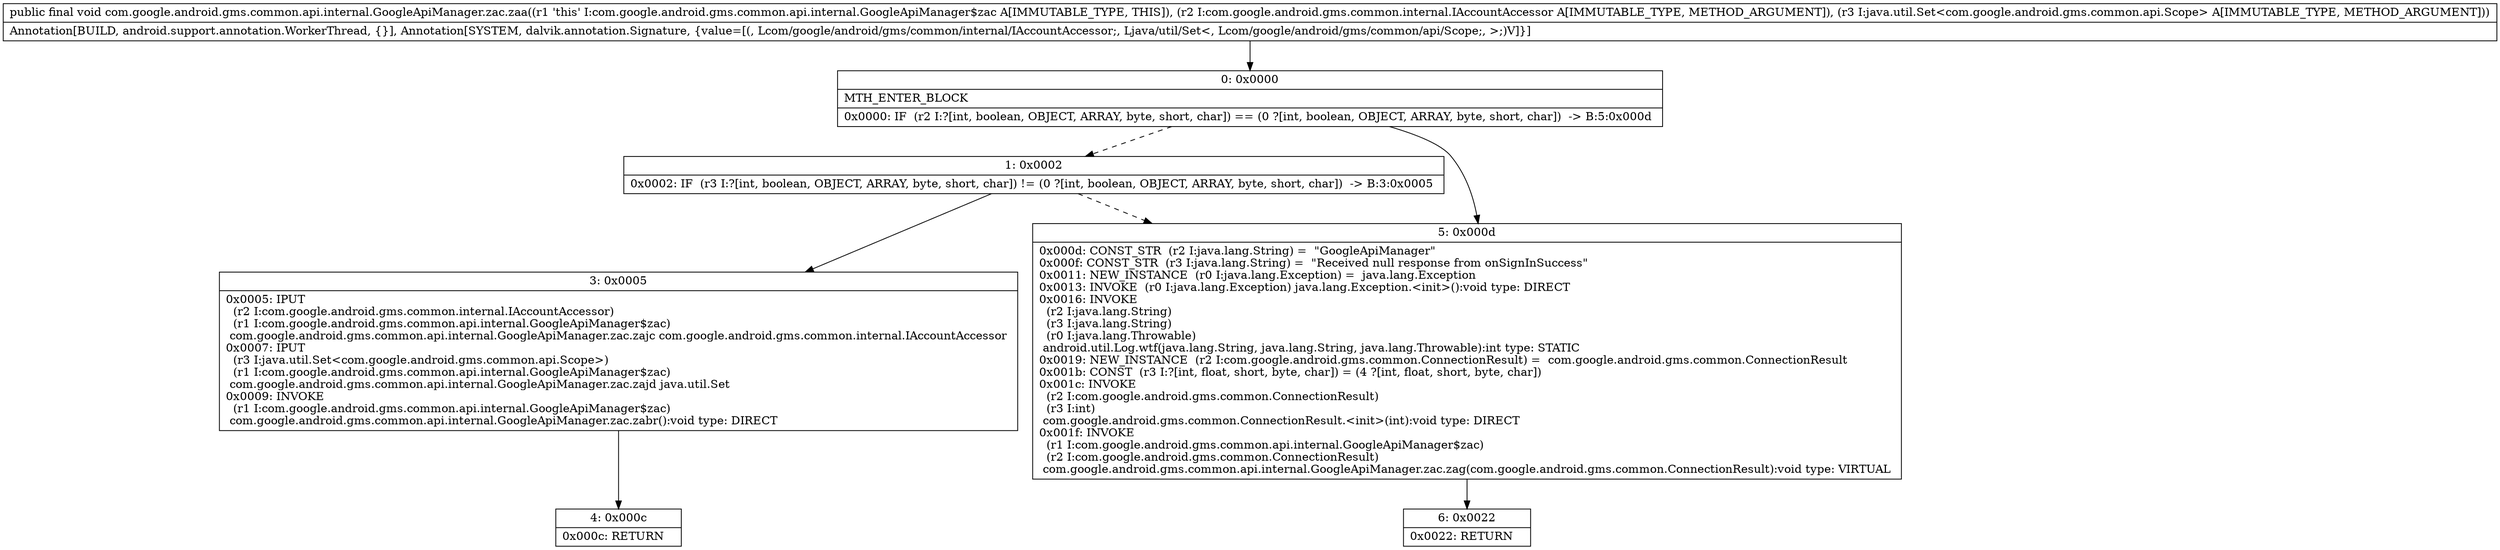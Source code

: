 digraph "CFG forcom.google.android.gms.common.api.internal.GoogleApiManager.zac.zaa(Lcom\/google\/android\/gms\/common\/internal\/IAccountAccessor;Ljava\/util\/Set;)V" {
Node_0 [shape=record,label="{0\:\ 0x0000|MTH_ENTER_BLOCK\l|0x0000: IF  (r2 I:?[int, boolean, OBJECT, ARRAY, byte, short, char]) == (0 ?[int, boolean, OBJECT, ARRAY, byte, short, char])  \-\> B:5:0x000d \l}"];
Node_1 [shape=record,label="{1\:\ 0x0002|0x0002: IF  (r3 I:?[int, boolean, OBJECT, ARRAY, byte, short, char]) != (0 ?[int, boolean, OBJECT, ARRAY, byte, short, char])  \-\> B:3:0x0005 \l}"];
Node_3 [shape=record,label="{3\:\ 0x0005|0x0005: IPUT  \l  (r2 I:com.google.android.gms.common.internal.IAccountAccessor)\l  (r1 I:com.google.android.gms.common.api.internal.GoogleApiManager$zac)\l com.google.android.gms.common.api.internal.GoogleApiManager.zac.zajc com.google.android.gms.common.internal.IAccountAccessor \l0x0007: IPUT  \l  (r3 I:java.util.Set\<com.google.android.gms.common.api.Scope\>)\l  (r1 I:com.google.android.gms.common.api.internal.GoogleApiManager$zac)\l com.google.android.gms.common.api.internal.GoogleApiManager.zac.zajd java.util.Set \l0x0009: INVOKE  \l  (r1 I:com.google.android.gms.common.api.internal.GoogleApiManager$zac)\l com.google.android.gms.common.api.internal.GoogleApiManager.zac.zabr():void type: DIRECT \l}"];
Node_4 [shape=record,label="{4\:\ 0x000c|0x000c: RETURN   \l}"];
Node_5 [shape=record,label="{5\:\ 0x000d|0x000d: CONST_STR  (r2 I:java.lang.String) =  \"GoogleApiManager\" \l0x000f: CONST_STR  (r3 I:java.lang.String) =  \"Received null response from onSignInSuccess\" \l0x0011: NEW_INSTANCE  (r0 I:java.lang.Exception) =  java.lang.Exception \l0x0013: INVOKE  (r0 I:java.lang.Exception) java.lang.Exception.\<init\>():void type: DIRECT \l0x0016: INVOKE  \l  (r2 I:java.lang.String)\l  (r3 I:java.lang.String)\l  (r0 I:java.lang.Throwable)\l android.util.Log.wtf(java.lang.String, java.lang.String, java.lang.Throwable):int type: STATIC \l0x0019: NEW_INSTANCE  (r2 I:com.google.android.gms.common.ConnectionResult) =  com.google.android.gms.common.ConnectionResult \l0x001b: CONST  (r3 I:?[int, float, short, byte, char]) = (4 ?[int, float, short, byte, char]) \l0x001c: INVOKE  \l  (r2 I:com.google.android.gms.common.ConnectionResult)\l  (r3 I:int)\l com.google.android.gms.common.ConnectionResult.\<init\>(int):void type: DIRECT \l0x001f: INVOKE  \l  (r1 I:com.google.android.gms.common.api.internal.GoogleApiManager$zac)\l  (r2 I:com.google.android.gms.common.ConnectionResult)\l com.google.android.gms.common.api.internal.GoogleApiManager.zac.zag(com.google.android.gms.common.ConnectionResult):void type: VIRTUAL \l}"];
Node_6 [shape=record,label="{6\:\ 0x0022|0x0022: RETURN   \l}"];
MethodNode[shape=record,label="{public final void com.google.android.gms.common.api.internal.GoogleApiManager.zac.zaa((r1 'this' I:com.google.android.gms.common.api.internal.GoogleApiManager$zac A[IMMUTABLE_TYPE, THIS]), (r2 I:com.google.android.gms.common.internal.IAccountAccessor A[IMMUTABLE_TYPE, METHOD_ARGUMENT]), (r3 I:java.util.Set\<com.google.android.gms.common.api.Scope\> A[IMMUTABLE_TYPE, METHOD_ARGUMENT]))  | Annotation[BUILD, android.support.annotation.WorkerThread, \{\}], Annotation[SYSTEM, dalvik.annotation.Signature, \{value=[(, Lcom\/google\/android\/gms\/common\/internal\/IAccountAccessor;, Ljava\/util\/Set\<, Lcom\/google\/android\/gms\/common\/api\/Scope;, \>;)V]\}]\l}"];
MethodNode -> Node_0;
Node_0 -> Node_1[style=dashed];
Node_0 -> Node_5;
Node_1 -> Node_3;
Node_1 -> Node_5[style=dashed];
Node_3 -> Node_4;
Node_5 -> Node_6;
}

